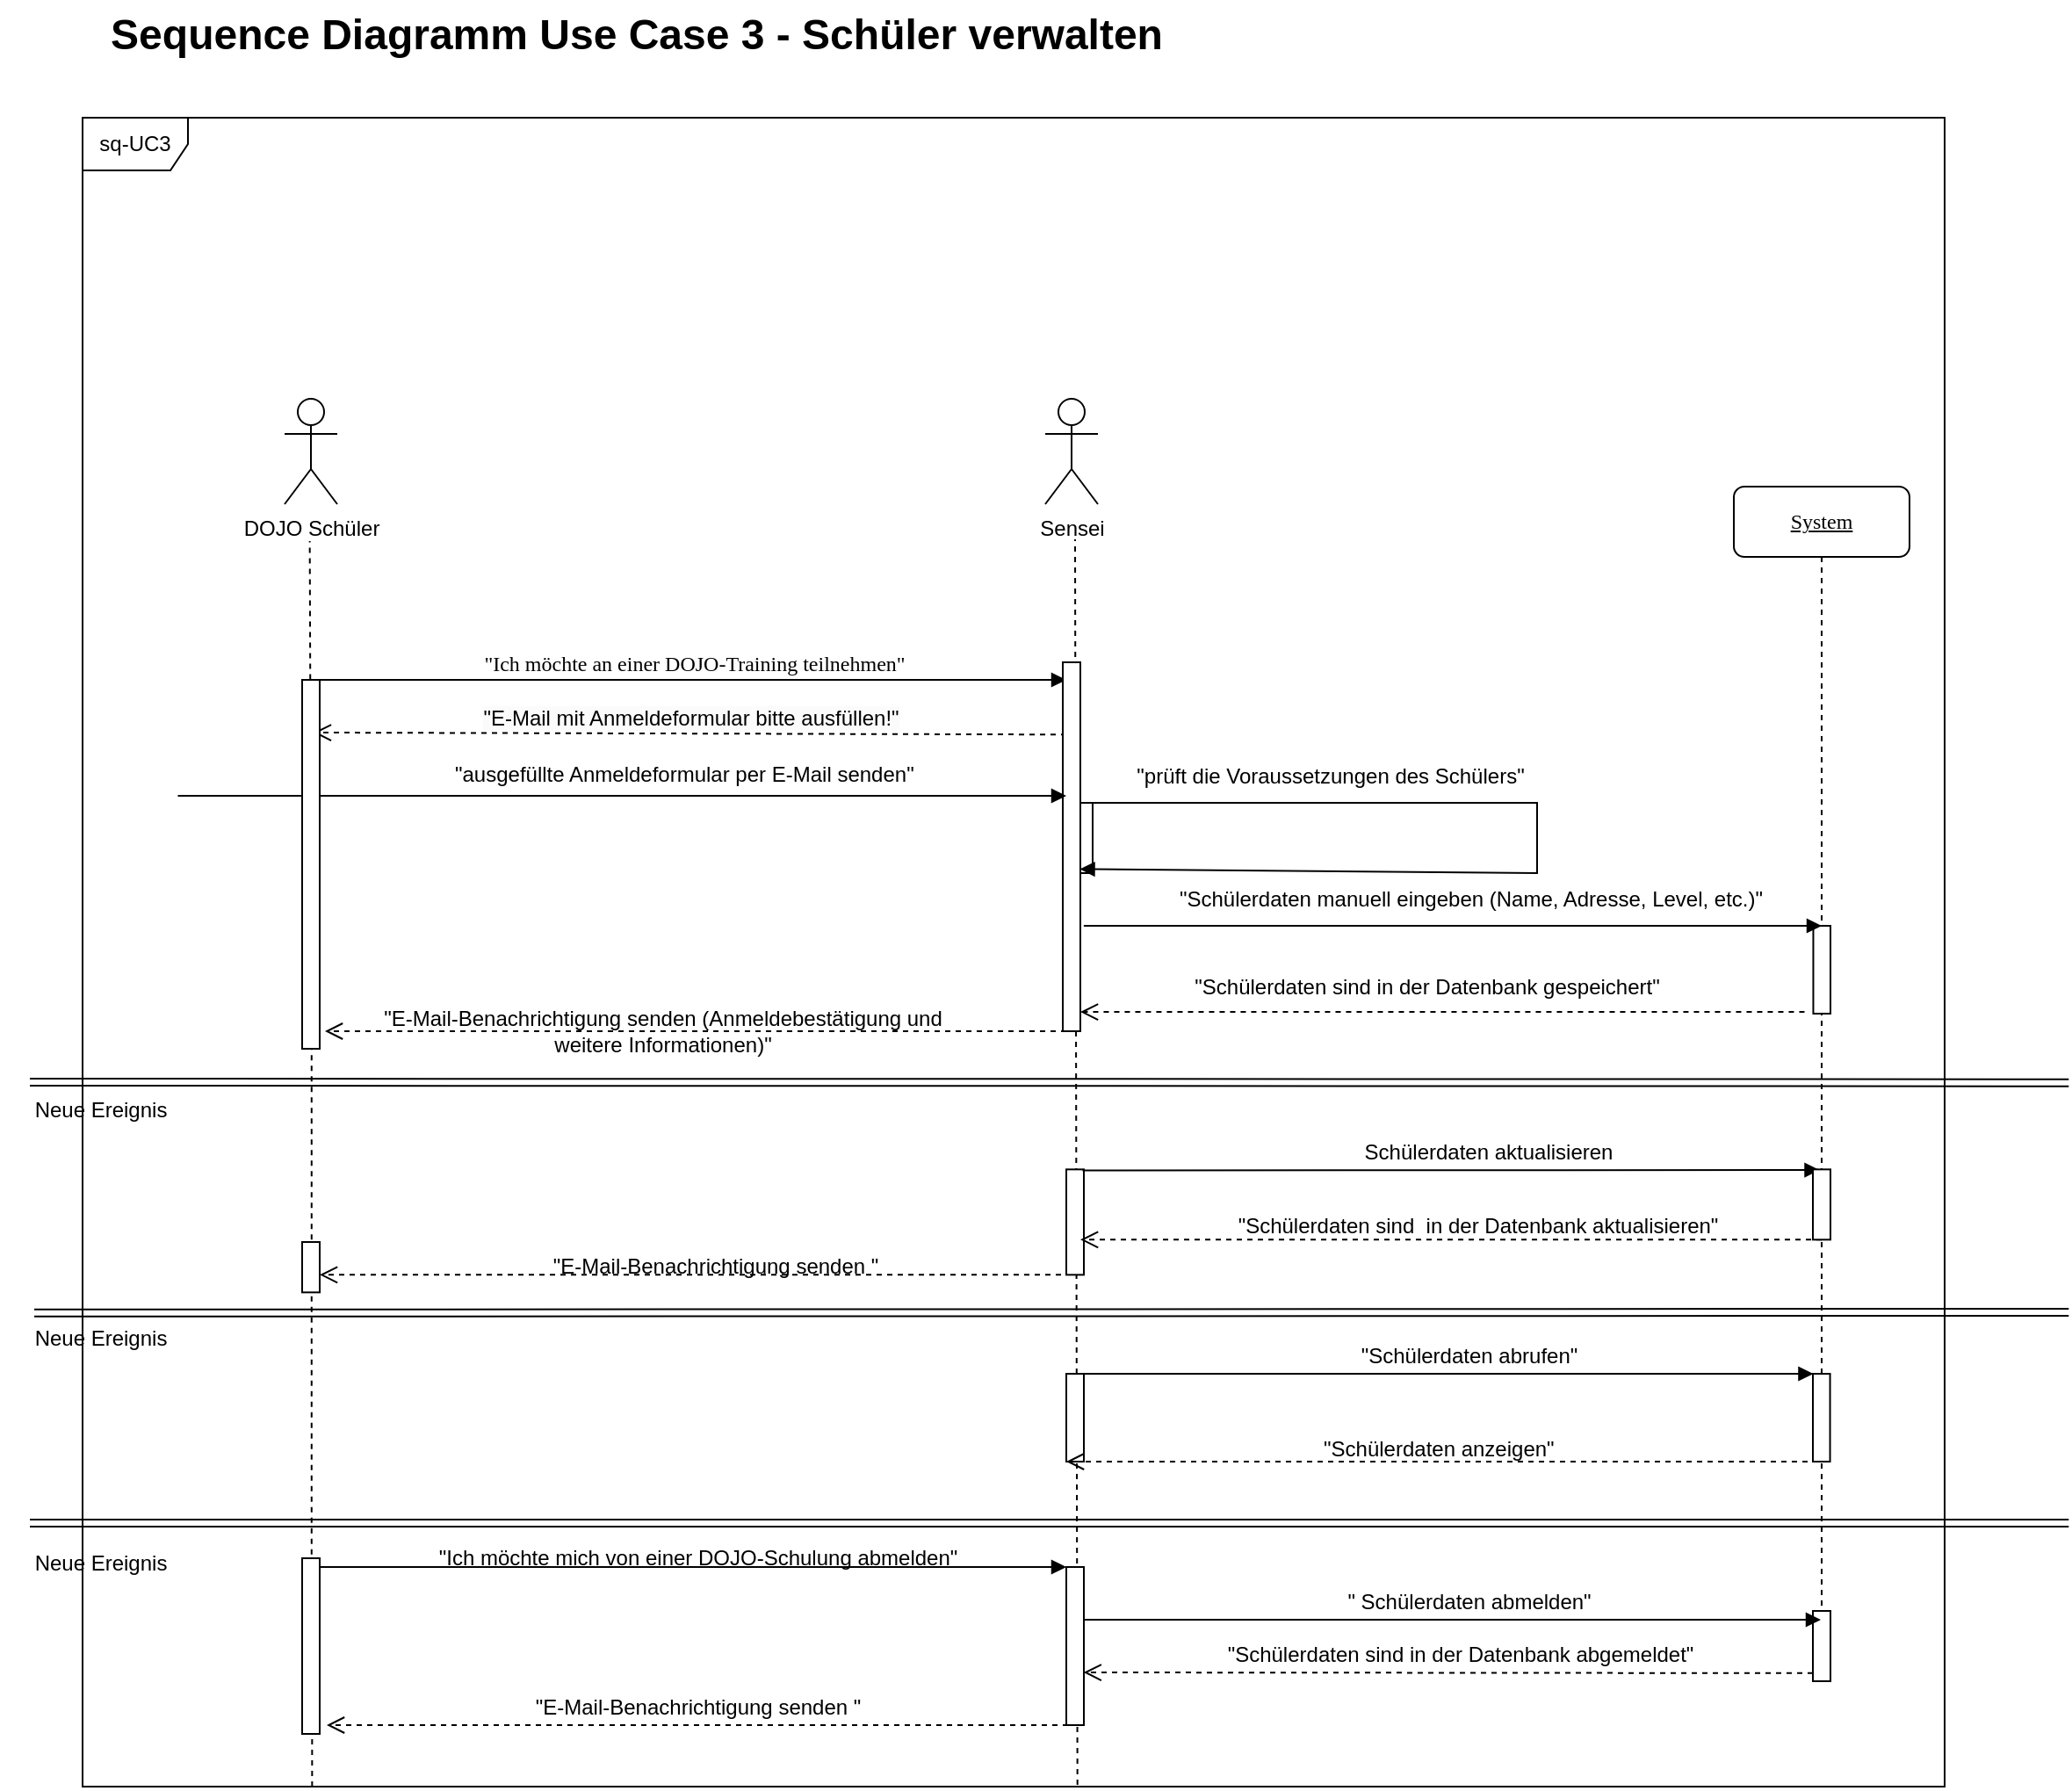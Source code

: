<mxfile version="24.4.4" type="github">
  <diagram name="Seite-1" id="GB2Q8OnwF6qq9BIMVXFV">
    <mxGraphModel dx="2060" dy="1700" grid="1" gridSize="10" guides="1" tooltips="1" connect="1" arrows="1" fold="1" page="1" pageScale="1" pageWidth="827" pageHeight="1169" math="0" shadow="0">
      <root>
        <mxCell id="0" />
        <mxCell id="1" parent="0" />
        <mxCell id="iT4GloKtLytV3V8M5QPG-1" value="&lt;u&gt;System&lt;/u&gt;" style="shape=umlLifeline;perimeter=lifelinePerimeter;whiteSpace=wrap;html=1;container=1;collapsible=0;recursiveResize=0;outlineConnect=0;rounded=1;shadow=0;comic=0;labelBackgroundColor=none;strokeWidth=1;fontFamily=Verdana;fontSize=12;align=center;" parent="1" vertex="1">
          <mxGeometry x="960" y="80" width="100" height="680" as="geometry" />
        </mxCell>
        <mxCell id="iT4GloKtLytV3V8M5QPG-7" value="&quot;Ich möchte an einer DOJO-Training teilnehmen&quot;" style="html=1;verticalAlign=bottom;endArrow=block;entryX=0;entryY=0;labelBackgroundColor=none;fontFamily=Verdana;fontSize=12;edgeStyle=elbowEdgeStyle;elbow=vertical;" parent="1" edge="1">
          <mxGeometry x="0.003" relative="1" as="geometry">
            <mxPoint x="155" y="190" as="sourcePoint" />
            <mxPoint as="offset" />
            <mxPoint x="580" y="190.0" as="targetPoint" />
          </mxGeometry>
        </mxCell>
        <mxCell id="iT4GloKtLytV3V8M5QPG-9" value="" style="group" parent="1" vertex="1" connectable="0">
          <mxGeometry x="510" y="-70" width="512" height="830" as="geometry" />
        </mxCell>
        <mxCell id="ui6UdAxHdeox8us72X0l-37" value="" style="endArrow=none;dashed=1;html=1;rounded=0;exitX=0.539;exitY=0.999;exitDx=0;exitDy=0;exitPerimeter=0;" edge="1" parent="iT4GloKtLytV3V8M5QPG-9">
          <mxGeometry width="50" height="50" relative="1" as="geometry">
            <mxPoint x="76.34" y="889.05" as="sourcePoint" />
            <mxPoint x="75" y="180" as="targetPoint" />
          </mxGeometry>
        </mxCell>
        <mxCell id="iT4GloKtLytV3V8M5QPG-14" value="" style="group" parent="iT4GloKtLytV3V8M5QPG-9" vertex="1" connectable="0">
          <mxGeometry x="-7" y="10" width="160" height="140" as="geometry" />
        </mxCell>
        <mxCell id="iT4GloKtLytV3V8M5QPG-15" value="Sensei" style="shape=umlActor;verticalLabelPosition=bottom;verticalAlign=top;html=1;outlineConnect=0;" parent="iT4GloKtLytV3V8M5QPG-14" vertex="1">
          <mxGeometry x="65" y="90" width="30" height="60" as="geometry" />
        </mxCell>
        <mxCell id="iT4GloKtLytV3V8M5QPG-41" value="&lt;span style=&quot;font-size: 12px; text-align: left; background-color: rgb(251, 251, 251);&quot;&gt;&quot;E-Mail mit Anmeldeformular bitte ausfüllen!&quot;&lt;/span&gt;" style="html=1;verticalAlign=bottom;endArrow=open;dashed=1;endSize=8;curved=0;rounded=0;entryX=0.806;entryY=0.242;entryDx=0;entryDy=0;entryPerimeter=0;exitX=0.163;exitY=0.234;exitDx=0;exitDy=0;exitPerimeter=0;" parent="iT4GloKtLytV3V8M5QPG-9" edge="1">
          <mxGeometry relative="1" as="geometry">
            <mxPoint x="70.0" y="291.14" as="sourcePoint" />
            <mxPoint x="-358.57" y="290.0" as="targetPoint" />
          </mxGeometry>
        </mxCell>
        <mxCell id="iT4GloKtLytV3V8M5QPG-23" value="" style="html=1;verticalAlign=bottom;endArrow=open;dashed=1;endSize=8;labelBackgroundColor=none;fontFamily=Verdana;fontSize=12;edgeStyle=elbowEdgeStyle;elbow=vertical;entryX=0.8;entryY=0.352;entryDx=0;entryDy=0;entryPerimeter=0;" parent="iT4GloKtLytV3V8M5QPG-9" edge="1">
          <mxGeometry relative="1" as="geometry">
            <mxPoint x="-352" y="460.96" as="targetPoint" />
            <Array as="points">
              <mxPoint x="15" y="460" />
              <mxPoint x="45" y="460" />
            </Array>
            <mxPoint x="70" y="460" as="sourcePoint" />
          </mxGeometry>
        </mxCell>
        <mxCell id="ui6UdAxHdeox8us72X0l-1" value="Schülerdaten aktualisieren" style="text;html=1;align=center;verticalAlign=middle;resizable=0;points=[];autosize=1;strokeColor=none;fillColor=none;" vertex="1" parent="iT4GloKtLytV3V8M5QPG-9">
          <mxGeometry x="230" y="513.67" width="160" height="30" as="geometry" />
        </mxCell>
        <mxCell id="iT4GloKtLytV3V8M5QPG-44" value="&quot;prüft die Voraussetzungen des Schülers&quot;" style="text;html=1;align=center;verticalAlign=middle;resizable=0;points=[];autosize=1;strokeColor=none;fillColor=none;" parent="iT4GloKtLytV3V8M5QPG-9" vertex="1">
          <mxGeometry x="100" y="300" width="240" height="30" as="geometry" />
        </mxCell>
        <mxCell id="iT4GloKtLytV3V8M5QPG-4" value="" style="html=1;points=[];perimeter=orthogonalPerimeter;rounded=0;shadow=0;comic=0;labelBackgroundColor=none;strokeWidth=1;fontFamily=Verdana;fontSize=12;align=center;" parent="iT4GloKtLytV3V8M5QPG-9" vertex="1">
          <mxGeometry x="495.231" y="400" width="9.769" height="50" as="geometry" />
        </mxCell>
        <mxCell id="ui6UdAxHdeox8us72X0l-21" value="" style="html=1;points=[];perimeter=orthogonalPerimeter;rounded=0;shadow=0;comic=0;labelBackgroundColor=none;strokeWidth=1;fontFamily=Verdana;fontSize=12;align=center;" vertex="1" parent="iT4GloKtLytV3V8M5QPG-9">
          <mxGeometry x="495.001" y="655" width="9.769" height="50" as="geometry" />
        </mxCell>
        <mxCell id="iT4GloKtLytV3V8M5QPG-17" value="" style="html=1;points=[];perimeter=orthogonalPerimeter;rounded=0;shadow=0;comic=0;labelBackgroundColor=none;strokeWidth=1;fontFamily=Verdana;fontSize=12;align=center;" parent="iT4GloKtLytV3V8M5QPG-9" vertex="1">
          <mxGeometry x="70" y="538.67" width="10" height="60" as="geometry" />
        </mxCell>
        <mxCell id="iT4GloKtLytV3V8M5QPG-18" value="" style="group" parent="iT4GloKtLytV3V8M5QPG-9" vertex="1" connectable="0">
          <mxGeometry x="125" y="543.67" width="328.75" height="30" as="geometry" />
        </mxCell>
        <mxCell id="ui6UdAxHdeox8us72X0l-2" value="&quot;&lt;span style=&quot;background-color: initial;&quot;&gt;Schülerdaten sind&amp;nbsp; in der Datenbank&amp;nbsp;&lt;/span&gt;aktualisieren&lt;span style=&quot;background-color: initial;&quot;&gt;&quot;&lt;/span&gt;" style="text;html=1;align=center;verticalAlign=middle;resizable=0;points=[];autosize=1;strokeColor=none;fillColor=none;" vertex="1" parent="iT4GloKtLytV3V8M5QPG-18">
          <mxGeometry x="28.75" y="12" width="300" height="30" as="geometry" />
        </mxCell>
        <mxCell id="iT4GloKtLytV3V8M5QPG-20" value="" style="html=1;verticalAlign=bottom;endArrow=block;labelBackgroundColor=none;fontFamily=Verdana;fontSize=12;edgeStyle=elbowEdgeStyle;elbow=vertical;" parent="iT4GloKtLytV3V8M5QPG-9" edge="1">
          <mxGeometry relative="1" as="geometry">
            <mxPoint x="79.25" y="539.24" as="sourcePoint" />
            <mxPoint x="498.75" y="539.24" as="targetPoint" />
          </mxGeometry>
        </mxCell>
        <mxCell id="iT4GloKtLytV3V8M5QPG-13" value="" style="html=1;points=[[0,0,0,0,5],[0,1,0,0,-5],[1,0,0,0,5],[1,1,0,0,-5]];perimeter=orthogonalPerimeter;outlineConnect=0;targetShapes=umlLifeline;portConstraint=eastwest;newEdgeStyle={&quot;curved&quot;:0,&quot;rounded&quot;:0};" parent="iT4GloKtLytV3V8M5QPG-9" vertex="1">
          <mxGeometry x="70" y="765" width="10" height="90" as="geometry" />
        </mxCell>
        <mxCell id="ui6UdAxHdeox8us72X0l-11" value="" style="html=1;points=[];perimeter=orthogonalPerimeter;rounded=0;shadow=0;comic=0;labelBackgroundColor=none;strokeWidth=1;fontFamily=Verdana;fontSize=12;align=center;" vertex="1" parent="iT4GloKtLytV3V8M5QPG-9">
          <mxGeometry x="495" y="790" width="10" height="40" as="geometry" />
        </mxCell>
        <mxCell id="ui6UdAxHdeox8us72X0l-12" value="" style="html=1;verticalAlign=bottom;endArrow=block;labelBackgroundColor=none;fontFamily=Verdana;fontSize=12;edgeStyle=elbowEdgeStyle;elbow=vertical;" edge="1" parent="iT4GloKtLytV3V8M5QPG-9">
          <mxGeometry relative="1" as="geometry">
            <mxPoint x="80" y="795" as="sourcePoint" />
            <mxPoint x="499.5" y="795" as="targetPoint" />
          </mxGeometry>
        </mxCell>
        <mxCell id="ui6UdAxHdeox8us72X0l-5" value="" style="html=1;verticalAlign=bottom;endArrow=open;dashed=1;endSize=8;labelBackgroundColor=none;fontFamily=Verdana;fontSize=12;edgeStyle=elbowEdgeStyle;elbow=vertical;entryX=0.8;entryY=0.352;entryDx=0;entryDy=0;entryPerimeter=0;" edge="1" parent="iT4GloKtLytV3V8M5QPG-9">
          <mxGeometry relative="1" as="geometry">
            <mxPoint x="78.01" y="579.63" as="targetPoint" />
            <Array as="points">
              <mxPoint x="445.01" y="578.67" />
              <mxPoint x="475.01" y="578.67" />
            </Array>
            <mxPoint x="500.01" y="578.67" as="sourcePoint" />
          </mxGeometry>
        </mxCell>
        <mxCell id="iT4GloKtLytV3V8M5QPG-19" value="" style="html=1;points=[];perimeter=orthogonalPerimeter;rounded=0;shadow=0;comic=0;labelBackgroundColor=none;strokeWidth=1;fontFamily=Verdana;fontSize=12;align=center;" parent="iT4GloKtLytV3V8M5QPG-9" vertex="1">
          <mxGeometry x="495" y="538.67" width="10" height="40" as="geometry" />
        </mxCell>
        <mxCell id="iT4GloKtLytV3V8M5QPG-25" value="" style="html=1;verticalAlign=bottom;endArrow=block;entryX=0;entryY=0;labelBackgroundColor=none;fontFamily=Verdana;fontSize=12;edgeStyle=elbowEdgeStyle;elbow=vertical;" parent="iT4GloKtLytV3V8M5QPG-9" edge="1">
          <mxGeometry x="0.003" relative="1" as="geometry">
            <mxPoint x="-355" y="765" as="sourcePoint" />
            <mxPoint x="70" y="765" as="targetPoint" />
            <mxPoint as="offset" />
          </mxGeometry>
        </mxCell>
        <mxCell id="ui6UdAxHdeox8us72X0l-13" value="" style="html=1;points=[];perimeter=orthogonalPerimeter;rounded=0;shadow=0;comic=0;labelBackgroundColor=none;strokeWidth=1;fontFamily=Verdana;fontSize=12;align=center;" vertex="1" parent="iT4GloKtLytV3V8M5QPG-9">
          <mxGeometry x="70" y="655" width="10" height="50" as="geometry" />
        </mxCell>
        <mxCell id="ui6UdAxHdeox8us72X0l-15" value="&quot; Schülerdaten abmelden&quot;" style="text;html=1;align=center;verticalAlign=middle;resizable=0;points=[];autosize=1;strokeColor=none;fillColor=none;" vertex="1" parent="iT4GloKtLytV3V8M5QPG-9">
          <mxGeometry x="219.37" y="770" width="160" height="30" as="geometry" />
        </mxCell>
        <mxCell id="iT4GloKtLytV3V8M5QPG-22" value="" style="html=1;verticalAlign=bottom;endArrow=open;dashed=1;endSize=8;labelBackgroundColor=none;fontFamily=Verdana;fontSize=12;edgeStyle=elbowEdgeStyle;elbow=vertical;exitX=0.017;exitY=0.995;exitDx=0;exitDy=0;exitPerimeter=0;" parent="iT4GloKtLytV3V8M5QPG-9" edge="1">
          <mxGeometry relative="1" as="geometry">
            <mxPoint x="79.83" y="825" as="targetPoint" />
            <Array as="points" />
            <mxPoint x="495.0" y="825.43" as="sourcePoint" />
          </mxGeometry>
        </mxCell>
        <mxCell id="ui6UdAxHdeox8us72X0l-16" value="&quot;&lt;span style=&quot;background-color: initial;&quot;&gt;Schülerdaten sind in der Datenbank abgemeldet&lt;/span&gt;&lt;span style=&quot;background-color: initial;&quot;&gt;&quot;&lt;/span&gt;" style="text;html=1;align=center;verticalAlign=middle;resizable=0;points=[];autosize=1;strokeColor=none;fillColor=none;" vertex="1" parent="iT4GloKtLytV3V8M5QPG-9">
          <mxGeometry x="149.37" y="800" width="290" height="30" as="geometry" />
        </mxCell>
        <mxCell id="ui6UdAxHdeox8us72X0l-20" value="" style="html=1;verticalAlign=bottom;endArrow=block;entryX=0;entryY=0;labelBackgroundColor=none;fontFamily=Verdana;fontSize=12;edgeStyle=elbowEdgeStyle;elbow=vertical;" edge="1" parent="iT4GloKtLytV3V8M5QPG-9">
          <mxGeometry x="0.003" relative="1" as="geometry">
            <mxPoint x="70.23" y="655" as="sourcePoint" />
            <mxPoint x="495.23" y="655" as="targetPoint" />
            <mxPoint as="offset" />
          </mxGeometry>
        </mxCell>
        <mxCell id="ui6UdAxHdeox8us72X0l-22" value="&quot;Schülerdaten abrufen&quot;" style="text;html=1;align=center;verticalAlign=middle;resizable=0;points=[];autosize=1;strokeColor=none;fillColor=none;" vertex="1" parent="iT4GloKtLytV3V8M5QPG-9">
          <mxGeometry x="224.37" y="630" width="150" height="30" as="geometry" />
        </mxCell>
        <mxCell id="ui6UdAxHdeox8us72X0l-4" value="&quot;&lt;span style=&quot;background-color: initial;&quot;&gt;E-Mail-Benachrichtigung senden &lt;/span&gt;&lt;span style=&quot;background-color: initial;&quot;&gt;&quot;&lt;/span&gt;" style="text;html=1;align=center;verticalAlign=middle;resizable=0;points=[];autosize=1;strokeColor=none;fillColor=none;" vertex="1" parent="iT4GloKtLytV3V8M5QPG-9">
          <mxGeometry x="-235" y="578.67" width="210" height="30" as="geometry" />
        </mxCell>
        <mxCell id="ui6UdAxHdeox8us72X0l-7" value="" style="html=1;verticalAlign=bottom;endArrow=open;dashed=1;endSize=8;labelBackgroundColor=none;fontFamily=Verdana;fontSize=12;edgeStyle=elbowEdgeStyle;elbow=vertical;entryX=0.8;entryY=0.352;entryDx=0;entryDy=0;entryPerimeter=0;" edge="1" parent="iT4GloKtLytV3V8M5QPG-9">
          <mxGeometry relative="1" as="geometry">
            <mxPoint x="70" y="705.96" as="targetPoint" />
            <Array as="points">
              <mxPoint x="437" y="705" />
              <mxPoint x="467" y="705" />
            </Array>
            <mxPoint x="492" y="705" as="sourcePoint" />
          </mxGeometry>
        </mxCell>
        <mxCell id="ui6UdAxHdeox8us72X0l-10" value="&quot;Ich möchte mich von einer DOJO-Schulung abmelden&quot;" style="text;html=1;align=center;verticalAlign=middle;resizable=0;points=[];autosize=1;strokeColor=none;fillColor=none;" vertex="1" parent="iT4GloKtLytV3V8M5QPG-9">
          <mxGeometry x="-300" y="745" width="320" height="30" as="geometry" />
        </mxCell>
        <mxCell id="ui6UdAxHdeox8us72X0l-19" value="" style="html=1;verticalAlign=bottom;endArrow=open;dashed=1;endSize=8;labelBackgroundColor=none;fontFamily=Verdana;fontSize=12;edgeStyle=elbowEdgeStyle;elbow=vertical;entryX=0.8;entryY=0.352;entryDx=0;entryDy=0;entryPerimeter=0;" edge="1" parent="iT4GloKtLytV3V8M5QPG-9">
          <mxGeometry relative="1" as="geometry">
            <mxPoint x="-351" y="855.96" as="targetPoint" />
            <Array as="points">
              <mxPoint x="16" y="855" />
              <mxPoint x="46" y="855" />
            </Array>
            <mxPoint x="71" y="855" as="sourcePoint" />
          </mxGeometry>
        </mxCell>
        <mxCell id="ui6UdAxHdeox8us72X0l-23" value="&amp;nbsp;&quot;Schülerdaten anzeigen&quot;" style="text;html=1;align=center;verticalAlign=middle;resizable=0;points=[];autosize=1;strokeColor=none;fillColor=none;" vertex="1" parent="iT4GloKtLytV3V8M5QPG-9">
          <mxGeometry x="200" y="683" width="160" height="30" as="geometry" />
        </mxCell>
        <mxCell id="iT4GloKtLytV3V8M5QPG-33" value="" style="html=1;verticalAlign=bottom;endArrow=open;dashed=1;endSize=8;labelBackgroundColor=none;fontFamily=Verdana;fontSize=12;edgeStyle=elbowEdgeStyle;elbow=vertical;entryX=0.8;entryY=0.352;entryDx=0;entryDy=0;entryPerimeter=0;" parent="iT4GloKtLytV3V8M5QPG-9" edge="1">
          <mxGeometry relative="1" as="geometry">
            <mxPoint x="-355" y="599.63" as="targetPoint" />
            <Array as="points">
              <mxPoint x="12" y="598.67" />
              <mxPoint x="42" y="598.67" />
            </Array>
            <mxPoint x="67" y="598.67" as="sourcePoint" />
          </mxGeometry>
        </mxCell>
        <mxCell id="ui6UdAxHdeox8us72X0l-31" value="" style="shape=link;html=1;rounded=0;" edge="1" parent="iT4GloKtLytV3V8M5QPG-9">
          <mxGeometry width="100" relative="1" as="geometry">
            <mxPoint x="-520" y="489" as="sourcePoint" />
            <mxPoint x="640.63" y="489.33" as="targetPoint" />
          </mxGeometry>
        </mxCell>
        <mxCell id="ui6UdAxHdeox8us72X0l-34" value="" style="shape=link;html=1;rounded=0;" edge="1" parent="iT4GloKtLytV3V8M5QPG-9">
          <mxGeometry width="100" relative="1" as="geometry">
            <mxPoint x="-520" y="740" as="sourcePoint" />
            <mxPoint x="640.63" y="740" as="targetPoint" />
          </mxGeometry>
        </mxCell>
        <mxCell id="ui6UdAxHdeox8us72X0l-24" value="" style="html=1;points=[];perimeter=orthogonalPerimeter;rounded=0;shadow=0;comic=0;labelBackgroundColor=none;strokeWidth=1;fontFamily=Verdana;fontSize=12;align=center;" vertex="1" parent="iT4GloKtLytV3V8M5QPG-9">
          <mxGeometry x="75" y="330" width="10" height="40" as="geometry" />
        </mxCell>
        <mxCell id="iT4GloKtLytV3V8M5QPG-26" value="sq-UC3" style="shape=umlFrame;whiteSpace=wrap;html=1;pointerEvents=0;" parent="1" vertex="1">
          <mxGeometry x="20" y="-130" width="1060" height="950" as="geometry" />
        </mxCell>
        <mxCell id="iT4GloKtLytV3V8M5QPG-28" value="DOJO Schüler" style="shape=umlActor;verticalLabelPosition=bottom;verticalAlign=top;html=1;outlineConnect=0;" parent="1" vertex="1">
          <mxGeometry x="135" y="30" width="30" height="60" as="geometry" />
        </mxCell>
        <mxCell id="iT4GloKtLytV3V8M5QPG-3" value="" style="group" parent="1" vertex="1" connectable="0">
          <mxGeometry x="588" y="330" width="422" height="60" as="geometry" />
        </mxCell>
        <mxCell id="iT4GloKtLytV3V8M5QPG-5" value="" style="html=1;verticalAlign=bottom;endArrow=block;labelBackgroundColor=none;fontFamily=Verdana;fontSize=12;edgeStyle=elbowEdgeStyle;elbow=vertical;" parent="iT4GloKtLytV3V8M5QPG-3" edge="1">
          <mxGeometry relative="1" as="geometry">
            <mxPoint x="1.954" as="sourcePoint" />
            <mxPoint x="422" as="targetPoint" />
          </mxGeometry>
        </mxCell>
        <mxCell id="iT4GloKtLytV3V8M5QPG-6" value="" style="html=1;verticalAlign=bottom;endArrow=open;dashed=1;endSize=8;labelBackgroundColor=none;fontFamily=Verdana;fontSize=12;edgeStyle=elbowEdgeStyle;elbow=vertical;entryX=0.8;entryY=0.352;entryDx=0;entryDy=0;entryPerimeter=0;" parent="iT4GloKtLytV3V8M5QPG-3" edge="1">
          <mxGeometry relative="1" as="geometry">
            <mxPoint y="50.0" as="targetPoint" />
            <Array as="points">
              <mxPoint x="358.505" y="49.04" />
              <mxPoint x="387.81" y="49.04" />
            </Array>
            <mxPoint x="412.231" y="49.04" as="sourcePoint" />
          </mxGeometry>
        </mxCell>
        <mxCell id="iT4GloKtLytV3V8M5QPG-46" value="&lt;p class=&quot;MsoNormal&quot;&gt;&quot;Schülerdaten manuell eingeben (Name, Adresse, Level, etc.)&quot;&lt;/p&gt;" style="text;html=1;align=center;verticalAlign=middle;resizable=0;points=[];autosize=1;strokeColor=none;fillColor=none;" parent="iT4GloKtLytV3V8M5QPG-3" vertex="1">
          <mxGeometry x="41.997" y="-40" width="360" height="50" as="geometry" />
        </mxCell>
        <mxCell id="iT4GloKtLytV3V8M5QPG-47" value="&quot;&lt;span style=&quot;background-color: initial;&quot;&gt;Schülerdaten sind in der Datenbank ge&lt;/span&gt;speichert&lt;span style=&quot;background-color: initial;&quot;&gt;&quot;&lt;/span&gt;" style="text;html=1;align=center;verticalAlign=middle;resizable=0;points=[];autosize=1;strokeColor=none;fillColor=none;" parent="iT4GloKtLytV3V8M5QPG-3" vertex="1">
          <mxGeometry x="52" y="20" width="290" height="30" as="geometry" />
        </mxCell>
        <mxCell id="ui6UdAxHdeox8us72X0l-38" value="" style="html=1;points=[];perimeter=orthogonalPerimeter;rounded=0;shadow=0;comic=0;labelBackgroundColor=none;strokeWidth=1;fontFamily=Verdana;fontSize=12;align=center;" vertex="1" parent="iT4GloKtLytV3V8M5QPG-3">
          <mxGeometry x="-10" y="-150" width="10" height="210" as="geometry" />
        </mxCell>
        <mxCell id="iT4GloKtLytV3V8M5QPG-38" value="&lt;p class=&quot;MsoNormal&quot;&gt;&lt;br&gt;&lt;/p&gt;" style="text;html=1;align=left;verticalAlign=middle;resizable=0;points=[];autosize=1;strokeColor=none;fillColor=none;" parent="1" vertex="1">
          <mxGeometry x="220" y="198" width="20" height="50" as="geometry" />
        </mxCell>
        <mxCell id="iT4GloKtLytV3V8M5QPG-40" value="&quot;ausgefüllte Anmeldeformular per E-Mail senden&quot;" style="text;whiteSpace=wrap;" parent="1" vertex="1">
          <mxGeometry x="230" y="230" width="300" height="40" as="geometry" />
        </mxCell>
        <mxCell id="iT4GloKtLytV3V8M5QPG-43" value="" style="html=1;verticalAlign=bottom;endArrow=block;curved=0;rounded=0;" parent="1" edge="1">
          <mxGeometry width="80" relative="1" as="geometry">
            <mxPoint x="74.25" y="256.0" as="sourcePoint" />
            <mxPoint x="580" y="256" as="targetPoint" />
          </mxGeometry>
        </mxCell>
        <mxCell id="iT4GloKtLytV3V8M5QPG-49" value="&quot;&lt;span style=&quot;background-color: initial;&quot;&gt;E-Mail-Benachrichtigung senden (Anmeldebestätigung und&lt;br/&gt;weitere Informationen)&lt;/span&gt;&lt;span style=&quot;background-color: initial;&quot;&gt;&quot;&lt;/span&gt;" style="text;html=1;align=center;verticalAlign=middle;resizable=0;points=[];autosize=1;strokeColor=none;fillColor=none;" parent="1" vertex="1">
          <mxGeometry x="180" y="370" width="340" height="40" as="geometry" />
        </mxCell>
        <mxCell id="ui6UdAxHdeox8us72X0l-14" value="" style="html=1;verticalAlign=bottom;labelBackgroundColor=none;endArrow=block;endFill=1;rounded=0;entryX=0.276;entryY=0.943;entryDx=0;entryDy=0;entryPerimeter=0;" edge="1" parent="1" target="ui6UdAxHdeox8us72X0l-24">
          <mxGeometry width="160" relative="1" as="geometry">
            <mxPoint x="588" y="260" as="sourcePoint" />
            <mxPoint x="610" y="300" as="targetPoint" />
            <Array as="points">
              <mxPoint x="848" y="260" />
              <mxPoint x="848" y="300" />
            </Array>
          </mxGeometry>
        </mxCell>
        <mxCell id="ui6UdAxHdeox8us72X0l-26" value="&lt;b&gt;&lt;font style=&quot;font-size: 24px;&quot;&gt;Sequence Diagramm Use Case 3 - Schüler verwalten&lt;/font&gt;&lt;/b&gt;" style="text;html=1;align=center;verticalAlign=middle;resizable=0;points=[];autosize=1;strokeColor=none;fillColor=none;" vertex="1" parent="1">
          <mxGeometry x="25" y="-197" width="620" height="40" as="geometry" />
        </mxCell>
        <mxCell id="ui6UdAxHdeox8us72X0l-33" value="" style="shape=link;html=1;rounded=0;exitX=0.125;exitY=0.014;exitDx=0;exitDy=0;exitPerimeter=0;" edge="1" parent="1" source="ui6UdAxHdeox8us72X0l-46">
          <mxGeometry width="100" relative="1" as="geometry">
            <mxPoint x="-30" y="550" as="sourcePoint" />
            <mxPoint x="1150.63" y="550" as="targetPoint" />
          </mxGeometry>
        </mxCell>
        <mxCell id="ui6UdAxHdeox8us72X0l-18" value="&quot;&lt;span style=&quot;background-color: initial;&quot;&gt;E-Mail-Benachrichtigung senden &lt;/span&gt;&lt;span style=&quot;background-color: initial;&quot;&gt;&quot;&lt;/span&gt;" style="text;html=1;align=center;verticalAlign=middle;resizable=0;points=[];autosize=1;strokeColor=none;fillColor=none;" vertex="1" parent="1">
          <mxGeometry x="265" y="760" width="210" height="30" as="geometry" />
        </mxCell>
        <mxCell id="ui6UdAxHdeox8us72X0l-41" value="" style="endArrow=none;dashed=1;html=1;rounded=0;exitX=0.539;exitY=0.999;exitDx=0;exitDy=0;exitPerimeter=0;" edge="1" parent="1" source="iT4GloKtLytV3V8M5QPG-31">
          <mxGeometry width="50" height="50" relative="1" as="geometry">
            <mxPoint x="150.67" y="820.0" as="sourcePoint" />
            <mxPoint x="149.33" y="110.95" as="targetPoint" />
          </mxGeometry>
        </mxCell>
        <mxCell id="ui6UdAxHdeox8us72X0l-42" value="" style="endArrow=none;dashed=1;html=1;rounded=0;exitX=0.539;exitY=0.999;exitDx=0;exitDy=0;exitPerimeter=0;" edge="1" parent="1" source="ui6UdAxHdeox8us72X0l-35" target="iT4GloKtLytV3V8M5QPG-31">
          <mxGeometry width="50" height="50" relative="1" as="geometry">
            <mxPoint x="150.67" y="820.0" as="sourcePoint" />
            <mxPoint x="149.33" y="110.95" as="targetPoint" />
          </mxGeometry>
        </mxCell>
        <mxCell id="iT4GloKtLytV3V8M5QPG-31" value="" style="html=1;points=[];perimeter=orthogonalPerimeter;rounded=0;shadow=0;comic=0;labelBackgroundColor=none;strokeWidth=1;fontFamily=Verdana;fontSize=12;align=center;" parent="1" vertex="1">
          <mxGeometry x="145" y="190" width="10" height="210" as="geometry" />
        </mxCell>
        <mxCell id="ui6UdAxHdeox8us72X0l-43" value="" style="endArrow=none;dashed=1;html=1;rounded=0;exitX=0.539;exitY=0.999;exitDx=0;exitDy=0;exitPerimeter=0;" edge="1" parent="1" source="ui6UdAxHdeox8us72X0l-36" target="ui6UdAxHdeox8us72X0l-35">
          <mxGeometry width="50" height="50" relative="1" as="geometry">
            <mxPoint x="150.67" y="820.0" as="sourcePoint" />
            <mxPoint x="151" y="400" as="targetPoint" />
          </mxGeometry>
        </mxCell>
        <mxCell id="ui6UdAxHdeox8us72X0l-35" value="" style="html=1;points=[];perimeter=orthogonalPerimeter;rounded=0;shadow=0;comic=0;labelBackgroundColor=none;strokeWidth=1;fontFamily=Verdana;fontSize=12;align=center;" vertex="1" parent="1">
          <mxGeometry x="145" y="510" width="10" height="28.67" as="geometry" />
        </mxCell>
        <mxCell id="ui6UdAxHdeox8us72X0l-44" value="" style="endArrow=none;dashed=1;html=1;rounded=0;exitX=0.539;exitY=0.999;exitDx=0;exitDy=0;exitPerimeter=0;" edge="1" parent="1" target="ui6UdAxHdeox8us72X0l-36">
          <mxGeometry width="50" height="50" relative="1" as="geometry">
            <mxPoint x="150.67" y="820.0" as="sourcePoint" />
            <mxPoint x="151" y="539" as="targetPoint" />
          </mxGeometry>
        </mxCell>
        <mxCell id="ui6UdAxHdeox8us72X0l-36" value="" style="html=1;points=[];perimeter=orthogonalPerimeter;rounded=0;shadow=0;comic=0;labelBackgroundColor=none;strokeWidth=1;fontFamily=Verdana;fontSize=12;align=center;" vertex="1" parent="1">
          <mxGeometry x="145" y="690" width="10" height="100" as="geometry" />
        </mxCell>
        <mxCell id="ui6UdAxHdeox8us72X0l-45" value="Neue Ereignis" style="text;html=1;align=center;verticalAlign=middle;resizable=0;points=[];autosize=1;strokeColor=none;fillColor=none;" vertex="1" parent="1">
          <mxGeometry x="-20" y="420" width="100" height="30" as="geometry" />
        </mxCell>
        <mxCell id="ui6UdAxHdeox8us72X0l-47" value="" style="shape=link;html=1;rounded=0;" edge="1" parent="1" target="ui6UdAxHdeox8us72X0l-46">
          <mxGeometry width="100" relative="1" as="geometry">
            <mxPoint x="-10" y="550" as="sourcePoint" />
            <mxPoint x="1150.63" y="550" as="targetPoint" />
          </mxGeometry>
        </mxCell>
        <mxCell id="ui6UdAxHdeox8us72X0l-46" value="Neue Ereignis" style="text;html=1;align=center;verticalAlign=middle;resizable=0;points=[];autosize=1;strokeColor=none;fillColor=none;" vertex="1" parent="1">
          <mxGeometry x="-20" y="550" width="100" height="30" as="geometry" />
        </mxCell>
        <mxCell id="ui6UdAxHdeox8us72X0l-48" value="Neue Ereignis" style="text;html=1;align=center;verticalAlign=middle;resizable=0;points=[];autosize=1;strokeColor=none;fillColor=none;" vertex="1" parent="1">
          <mxGeometry x="-20" y="678" width="100" height="30" as="geometry" />
        </mxCell>
      </root>
    </mxGraphModel>
  </diagram>
</mxfile>
